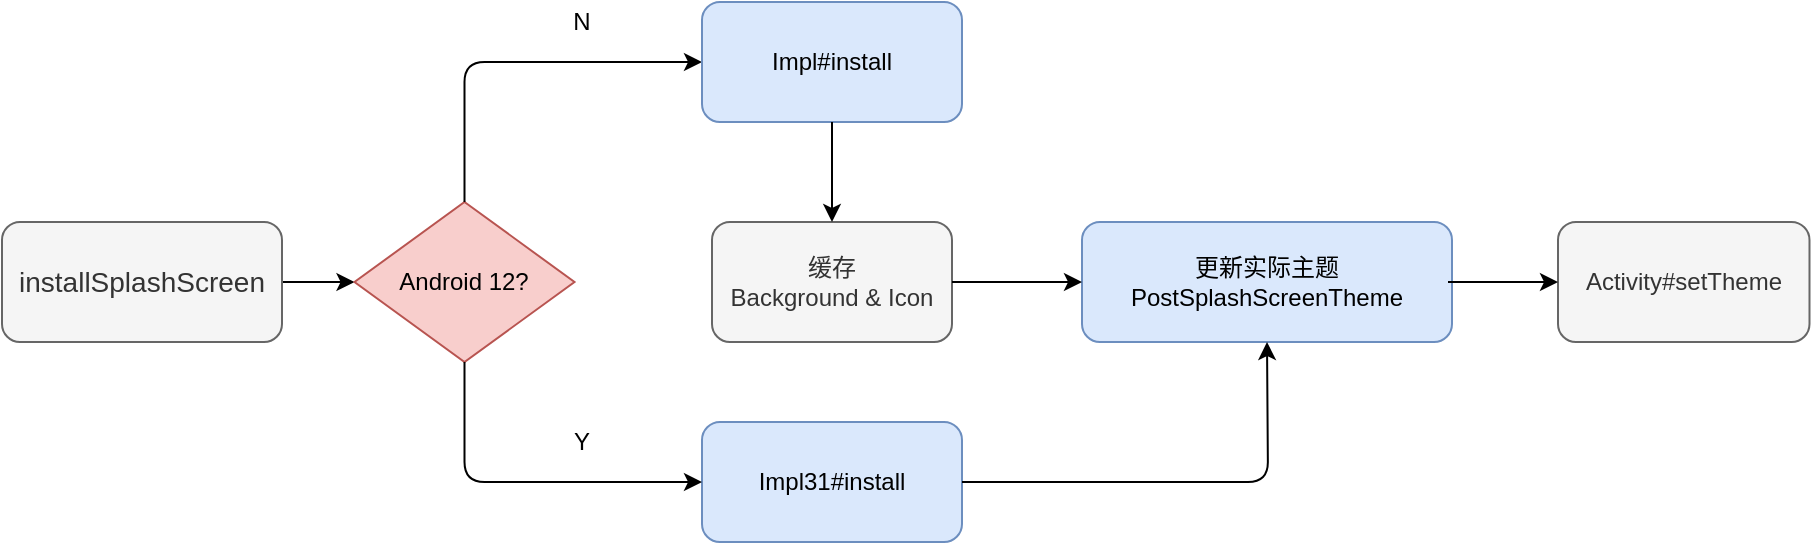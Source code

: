 <mxfile version="15.1.4" type="github">
  <diagram id="OYvvG6MeCZHVqxVlaTMT" name="Page-1">
    <mxGraphModel dx="1328" dy="746" grid="1" gridSize="10" guides="1" tooltips="1" connect="1" arrows="1" fold="1" page="1" pageScale="1" pageWidth="827" pageHeight="1169" math="0" shadow="0">
      <root>
        <mxCell id="0" />
        <mxCell id="1" parent="0" />
        <mxCell id="EYm9HQz2ZZ1daeI3HfIJ-19" value="" style="edgeStyle=orthogonalEdgeStyle;rounded=0;orthogonalLoop=1;jettySize=auto;html=1;" edge="1" parent="1" source="EYm9HQz2ZZ1daeI3HfIJ-1" target="EYm9HQz2ZZ1daeI3HfIJ-4">
          <mxGeometry relative="1" as="geometry" />
        </mxCell>
        <mxCell id="EYm9HQz2ZZ1daeI3HfIJ-1" value="&lt;font style=&quot;font-size: 14px&quot;&gt;&lt;span style=&quot;text-align: justify&quot;&gt;installSplashScreen&lt;/span&gt;&lt;/font&gt;" style="rounded=1;whiteSpace=wrap;html=1;fillColor=#f5f5f5;strokeColor=#666666;fontColor=#333333;" vertex="1" parent="1">
          <mxGeometry x="60" y="320" width="140" height="60" as="geometry" />
        </mxCell>
        <mxCell id="EYm9HQz2ZZ1daeI3HfIJ-3" value="Impl31#install" style="rounded=1;whiteSpace=wrap;html=1;fillColor=#dae8fc;strokeColor=#6c8ebf;" vertex="1" parent="1">
          <mxGeometry x="410" y="420" width="130" height="60" as="geometry" />
        </mxCell>
        <mxCell id="EYm9HQz2ZZ1daeI3HfIJ-4" value="Android 12?" style="rhombus;whiteSpace=wrap;html=1;fillColor=#f8cecc;strokeColor=#b85450;" vertex="1" parent="1">
          <mxGeometry x="236.25" y="310" width="110" height="80" as="geometry" />
        </mxCell>
        <mxCell id="EYm9HQz2ZZ1daeI3HfIJ-6" value="Y" style="text;html=1;strokeColor=none;fillColor=none;align=center;verticalAlign=middle;whiteSpace=wrap;rounded=0;" vertex="1" parent="1">
          <mxGeometry x="330" y="420" width="40" height="20" as="geometry" />
        </mxCell>
        <mxCell id="EYm9HQz2ZZ1daeI3HfIJ-7" value="" style="endArrow=classic;html=1;entryX=0;entryY=0.5;entryDx=0;entryDy=0;exitX=0.5;exitY=0;exitDx=0;exitDy=0;" edge="1" parent="1" source="EYm9HQz2ZZ1daeI3HfIJ-4" target="EYm9HQz2ZZ1daeI3HfIJ-9">
          <mxGeometry width="50" height="50" relative="1" as="geometry">
            <mxPoint x="693.75" y="300" as="sourcePoint" />
            <mxPoint x="723.75" y="299.94" as="targetPoint" />
            <Array as="points">
              <mxPoint x="291.25" y="240" />
            </Array>
          </mxGeometry>
        </mxCell>
        <mxCell id="EYm9HQz2ZZ1daeI3HfIJ-8" value="N" style="text;html=1;strokeColor=none;fillColor=none;align=center;verticalAlign=middle;whiteSpace=wrap;rounded=0;" vertex="1" parent="1">
          <mxGeometry x="330" y="210" width="40" height="20" as="geometry" />
        </mxCell>
        <mxCell id="EYm9HQz2ZZ1daeI3HfIJ-9" value="Impl#install" style="rounded=1;whiteSpace=wrap;html=1;fillColor=#dae8fc;strokeColor=#6c8ebf;" vertex="1" parent="1">
          <mxGeometry x="410" y="210" width="130" height="60" as="geometry" />
        </mxCell>
        <mxCell id="EYm9HQz2ZZ1daeI3HfIJ-10" value="更新实际主题&lt;br&gt;PostSplashScreenTheme" style="rounded=1;whiteSpace=wrap;html=1;fillColor=#dae8fc;strokeColor=#6c8ebf;" vertex="1" parent="1">
          <mxGeometry x="600" y="320" width="185" height="60" as="geometry" />
        </mxCell>
        <mxCell id="EYm9HQz2ZZ1daeI3HfIJ-11" value="Activity#setTheme" style="rounded=1;whiteSpace=wrap;html=1;fillColor=#f5f5f5;strokeColor=#666666;fontColor=#333333;" vertex="1" parent="1">
          <mxGeometry x="838" y="320" width="125.75" height="60" as="geometry" />
        </mxCell>
        <mxCell id="EYm9HQz2ZZ1daeI3HfIJ-12" value="缓存&lt;br&gt;Background &amp;amp; Icon" style="rounded=1;whiteSpace=wrap;html=1;fillColor=#f5f5f5;strokeColor=#666666;fontColor=#333333;" vertex="1" parent="1">
          <mxGeometry x="415" y="320" width="120" height="60" as="geometry" />
        </mxCell>
        <mxCell id="EYm9HQz2ZZ1daeI3HfIJ-13" value="" style="endArrow=classic;html=1;exitX=0.5;exitY=1;exitDx=0;exitDy=0;entryX=0;entryY=0.5;entryDx=0;entryDy=0;" edge="1" parent="1" source="EYm9HQz2ZZ1daeI3HfIJ-4" target="EYm9HQz2ZZ1daeI3HfIJ-3">
          <mxGeometry width="50" height="50" relative="1" as="geometry">
            <mxPoint x="893.75" y="275" as="sourcePoint" />
            <mxPoint x="470.75" y="348" as="targetPoint" />
            <Array as="points">
              <mxPoint x="291.25" y="450" />
            </Array>
          </mxGeometry>
        </mxCell>
        <mxCell id="EYm9HQz2ZZ1daeI3HfIJ-14" value="" style="endArrow=classic;html=1;exitX=0.5;exitY=1;exitDx=0;exitDy=0;entryX=0.5;entryY=0;entryDx=0;entryDy=0;" edge="1" parent="1" source="EYm9HQz2ZZ1daeI3HfIJ-9" target="EYm9HQz2ZZ1daeI3HfIJ-12">
          <mxGeometry width="50" height="50" relative="1" as="geometry">
            <mxPoint x="564.25" y="239.5" as="sourcePoint" />
            <mxPoint x="613.75" y="239.5" as="targetPoint" />
          </mxGeometry>
        </mxCell>
        <mxCell id="EYm9HQz2ZZ1daeI3HfIJ-15" value="" style="endArrow=classic;html=1;exitX=1;exitY=0.5;exitDx=0;exitDy=0;" edge="1" parent="1" source="EYm9HQz2ZZ1daeI3HfIJ-12" target="EYm9HQz2ZZ1daeI3HfIJ-10">
          <mxGeometry width="50" height="50" relative="1" as="geometry">
            <mxPoint x="947.83" y="370" as="sourcePoint" />
            <mxPoint x="947.83" y="420" as="targetPoint" />
          </mxGeometry>
        </mxCell>
        <mxCell id="EYm9HQz2ZZ1daeI3HfIJ-17" value="" style="endArrow=classic;html=1;" edge="1" parent="1" target="EYm9HQz2ZZ1daeI3HfIJ-11">
          <mxGeometry width="50" height="50" relative="1" as="geometry">
            <mxPoint x="783" y="350" as="sourcePoint" />
            <mxPoint x="854.5" y="349.5" as="targetPoint" />
          </mxGeometry>
        </mxCell>
        <mxCell id="EYm9HQz2ZZ1daeI3HfIJ-18" value="" style="endArrow=classic;html=1;exitX=1;exitY=0.5;exitDx=0;exitDy=0;entryX=0.5;entryY=1;entryDx=0;entryDy=0;" edge="1" parent="1" source="EYm9HQz2ZZ1daeI3HfIJ-3" target="EYm9HQz2ZZ1daeI3HfIJ-10">
          <mxGeometry width="50" height="50" relative="1" as="geometry">
            <mxPoint x="635.75" y="420" as="sourcePoint" />
            <mxPoint x="799.25" y="480" as="targetPoint" />
            <Array as="points">
              <mxPoint x="693" y="450" />
            </Array>
          </mxGeometry>
        </mxCell>
      </root>
    </mxGraphModel>
  </diagram>
</mxfile>

